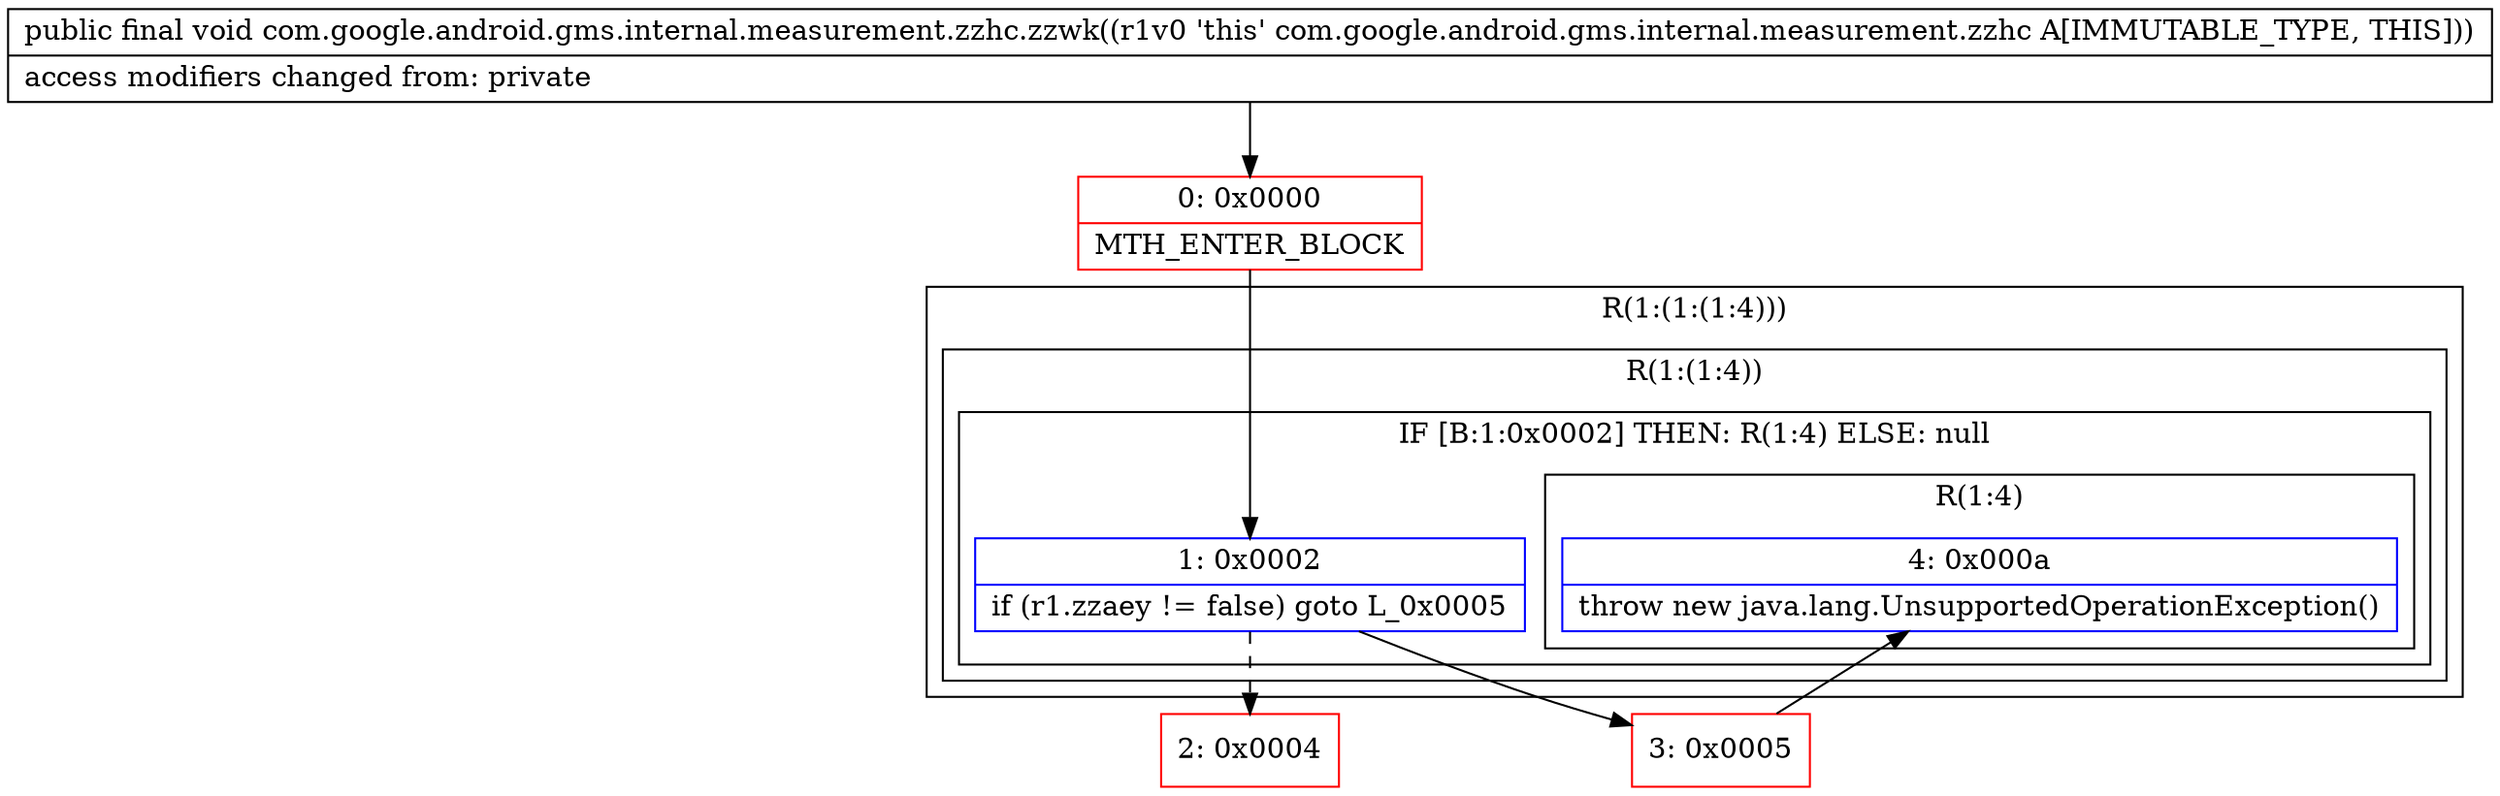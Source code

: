 digraph "CFG forcom.google.android.gms.internal.measurement.zzhc.zzwk()V" {
subgraph cluster_Region_313299802 {
label = "R(1:(1:(1:4)))";
node [shape=record,color=blue];
subgraph cluster_Region_94470902 {
label = "R(1:(1:4))";
node [shape=record,color=blue];
subgraph cluster_IfRegion_2099845960 {
label = "IF [B:1:0x0002] THEN: R(1:4) ELSE: null";
node [shape=record,color=blue];
Node_1 [shape=record,label="{1\:\ 0x0002|if (r1.zzaey != false) goto L_0x0005\l}"];
subgraph cluster_Region_1189640735 {
label = "R(1:4)";
node [shape=record,color=blue];
Node_4 [shape=record,label="{4\:\ 0x000a|throw new java.lang.UnsupportedOperationException()\l}"];
}
}
}
}
Node_0 [shape=record,color=red,label="{0\:\ 0x0000|MTH_ENTER_BLOCK\l}"];
Node_2 [shape=record,color=red,label="{2\:\ 0x0004}"];
Node_3 [shape=record,color=red,label="{3\:\ 0x0005}"];
MethodNode[shape=record,label="{public final void com.google.android.gms.internal.measurement.zzhc.zzwk((r1v0 'this' com.google.android.gms.internal.measurement.zzhc A[IMMUTABLE_TYPE, THIS]))  | access modifiers changed from: private\l}"];
MethodNode -> Node_0;
Node_1 -> Node_2[style=dashed];
Node_1 -> Node_3;
Node_0 -> Node_1;
Node_3 -> Node_4;
}

